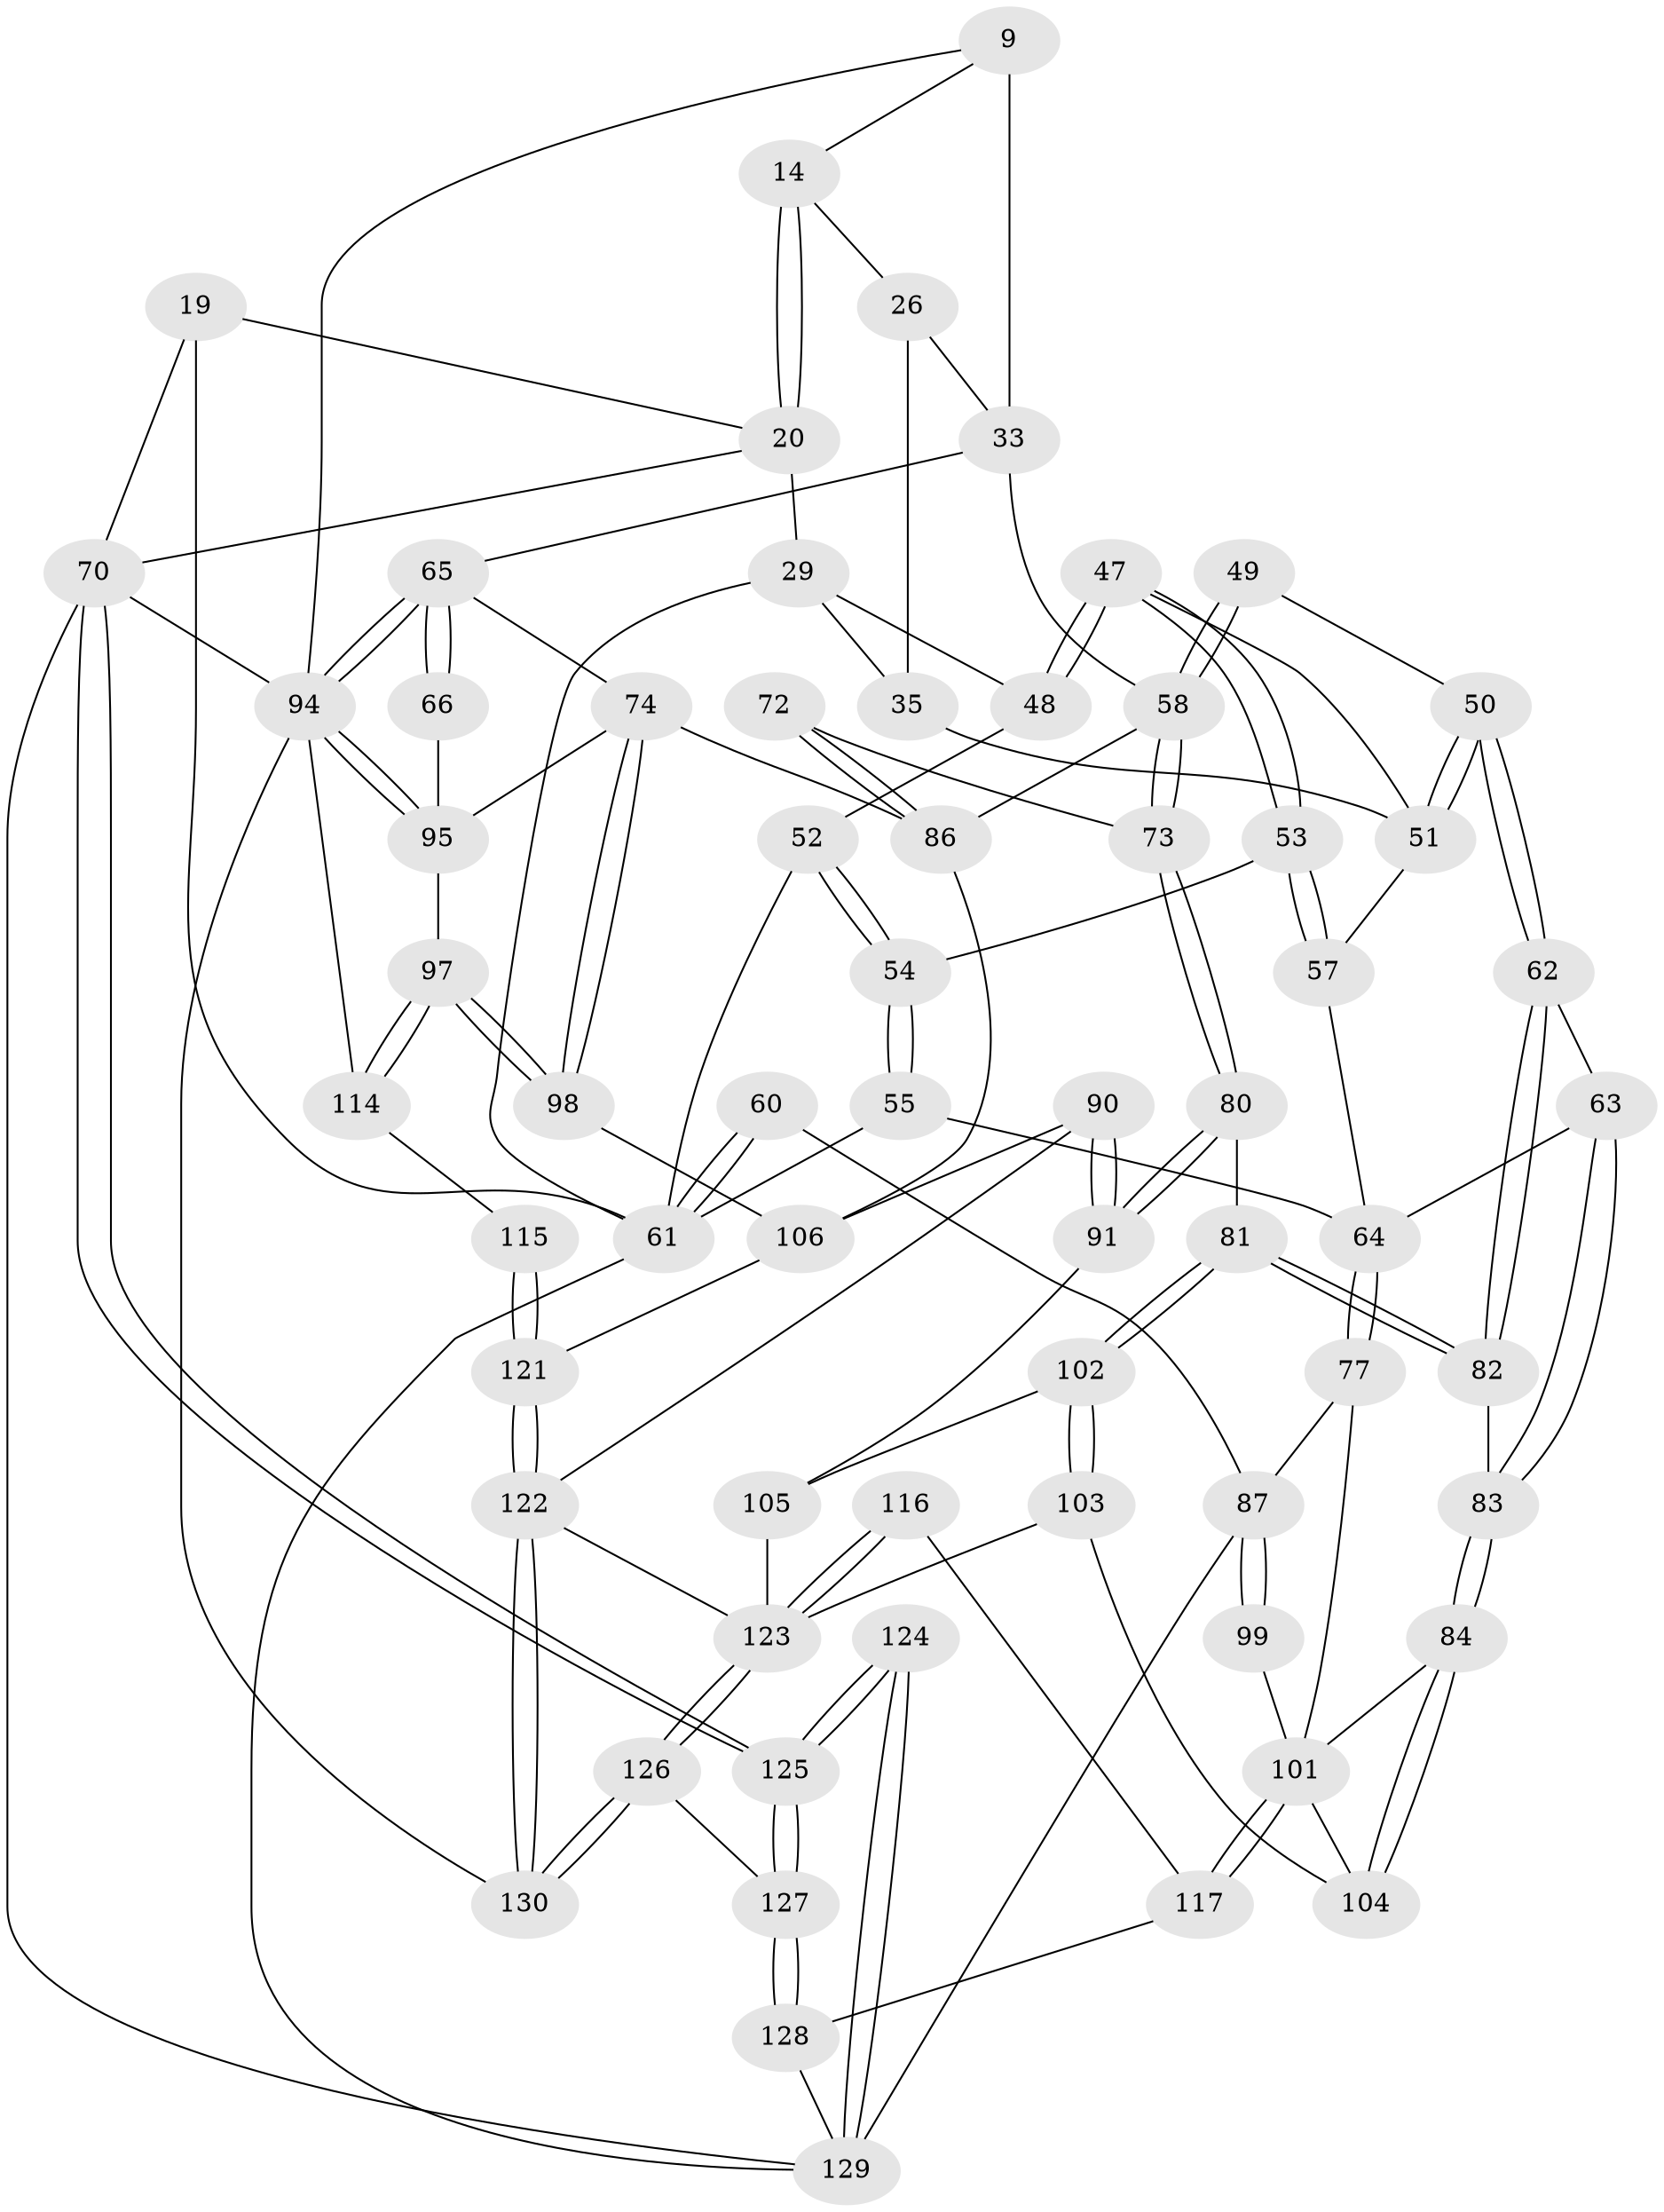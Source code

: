 // original degree distribution, {3: 0.015384615384615385, 4: 0.17692307692307693, 5: 0.6461538461538462, 6: 0.16153846153846155}
// Generated by graph-tools (version 1.1) at 2025/05/03/04/25 22:05:59]
// undirected, 65 vertices, 149 edges
graph export_dot {
graph [start="1"]
  node [color=gray90,style=filled];
  9 [pos="+0.42958290234569074+0.08492147823051023",super="+8+3"];
  14 [pos="+0.24936374094470182+0.07096854553587592",super="+13"];
  19 [pos="+0+0.12994304409664015",super="+18"];
  20 [pos="+0.17913338328403253+0.139727491526507",super="+17+15"];
  26 [pos="+0.45153119489997745+0.2487982145826714",super="+21"];
  29 [pos="+0.16144878216873013+0.32631457461157404",super="+28+27"];
  33 [pos="+0.7722834119723332+0.1488880882737018",super="+30+11+25"];
  35 [pos="+0.3208848653463848+0.29387375282702094",super="+34+22"];
  47 [pos="+0.3662732503886187+0.3742643477685289"];
  48 [pos="+0.3573181769565756+0.3735714940664196"];
  49 [pos="+0.4584684004975095+0.49578710678011856"];
  50 [pos="+0.4435164043251066+0.4975124387570631"];
  51 [pos="+0.4181819806740288+0.4709704961330241",super="+46"];
  52 [pos="+0.2824804539267816+0.3791548762162076"];
  53 [pos="+0.2841334875000782+0.44253600734570464"];
  54 [pos="+0.24975682048335435+0.45172385954059796"];
  55 [pos="+0.20017274858144737+0.4731270791865754"];
  57 [pos="+0.33497585882641195+0.4870810408864961"];
  58 [pos="+0.5611507217888541+0.5134877836178003",super="+43+31+32"];
  60 [pos="+0.09653743720197473+0.45779766481944817"];
  61 [pos="+0+0.5035123673391714",super="+44+56"];
  62 [pos="+0.4325054785228144+0.5226411037863051"];
  63 [pos="+0.31601998411046045+0.5645220874887378"];
  64 [pos="+0.2775229392372501+0.5482223657842504",super="+59"];
  65 [pos="+1+0.5129875778576527",super="+45+40"];
  66 [pos="+0.9460289939635315+0.49390773217223155"];
  70 [pos="+0+1",super="+5"];
  72 [pos="+0.643322002544801+0.6223259196950225"];
  73 [pos="+0.5669016857677143+0.5748200744416034"];
  74 [pos="+0.8088767896751419+0.6250708574883749",super="+68"];
  77 [pos="+0.24516066976073866+0.6210789543280791"];
  80 [pos="+0.544288461756595+0.6347237639682757"];
  81 [pos="+0.4367995152172727+0.6451173939836896"];
  82 [pos="+0.42449524415798173+0.6269106395808347"];
  83 [pos="+0.3437165454261267+0.6359703325061289"];
  84 [pos="+0.31697479782157423+0.6595838036756817"];
  86 [pos="+0.6496710009681559+0.6343300313548622",super="+76+71"];
  87 [pos="+0.0824180403980476+0.7483232583444904",super="+79+78"];
  90 [pos="+0.6662910155829529+0.7143639566919607"];
  91 [pos="+0.5758863836484907+0.7010546934238254"];
  94 [pos="+1+0.6978823689431833",super="+93+92"];
  95 [pos="+1+0.7161856193068794",super="+67"];
  97 [pos="+0.9840870664887721+0.7508651829144316"];
  98 [pos="+0.8866971057805797+0.7457470527583843"];
  99 [pos="+0.18364622856790072+0.7298804955365065"];
  101 [pos="+0.2505614161806044+0.7588278358192245",super="+100+85"];
  102 [pos="+0.43707798487885463+0.6776973793675634"];
  103 [pos="+0.41072220956356637+0.747430872281199"];
  104 [pos="+0.3675110440628694+0.7286810175771804"];
  105 [pos="+0.5449238511071706+0.7279825515294884"];
  106 [pos="+0.8234658858694778+0.7585721054189489",super="+96+89"];
  114 [pos="+0.8730276186188591+0.9143625605877498"];
  115 [pos="+0.8729908758237646+0.9143770471783058"];
  116 [pos="+0.32043871726272294+0.852582929897189"];
  117 [pos="+0.29361761205259435+0.8529037631434913"];
  121 [pos="+0.7999235382793473+1",super="+113+112"];
  122 [pos="+0.7506404164718403+1",super="+110+109"];
  123 [pos="+0.4600667096501364+0.9916944275308162",super="+111+107+108"];
  124 [pos="+0.06541348903340911+1"];
  125 [pos="+0.04234381875637859+1"];
  126 [pos="+0.43601483176129346+1"];
  127 [pos="+0.383178458876639+1"];
  128 [pos="+0.27137017091460397+0.9241661320399641",super="+118"];
  129 [pos="+0.13459332061860801+1",super="+119+120"];
  130 [pos="+0.7338183193426822+1"];
  9 -- 14;
  9 -- 33 [weight=4];
  9 -- 94;
  14 -- 20 [weight=3];
  14 -- 20;
  14 -- 26;
  19 -- 70;
  19 -- 61 [weight=2];
  19 -- 20;
  20 -- 29 [weight=2];
  20 -- 70;
  26 -- 35 [weight=2];
  26 -- 33;
  29 -- 61;
  29 -- 48;
  29 -- 35 [weight=2];
  33 -- 58 [weight=2];
  33 -- 65;
  35 -- 51;
  47 -- 48;
  47 -- 48;
  47 -- 53;
  47 -- 53;
  47 -- 51;
  48 -- 52;
  49 -- 50;
  49 -- 58 [weight=2];
  49 -- 58;
  50 -- 51;
  50 -- 51;
  50 -- 62;
  50 -- 62;
  51 -- 57;
  52 -- 54;
  52 -- 54;
  52 -- 61;
  53 -- 54;
  53 -- 57;
  53 -- 57;
  54 -- 55;
  54 -- 55;
  55 -- 61;
  55 -- 64;
  57 -- 64;
  58 -- 73;
  58 -- 73;
  58 -- 86;
  60 -- 61 [weight=2];
  60 -- 61;
  60 -- 87;
  61 -- 129;
  62 -- 63;
  62 -- 82;
  62 -- 82;
  63 -- 64;
  63 -- 83;
  63 -- 83;
  64 -- 77;
  64 -- 77;
  65 -- 66 [weight=2];
  65 -- 66;
  65 -- 94 [weight=2];
  65 -- 94;
  65 -- 74;
  66 -- 95;
  70 -- 125;
  70 -- 125;
  70 -- 129;
  70 -- 94 [weight=2];
  72 -- 73;
  72 -- 86 [weight=2];
  72 -- 86;
  73 -- 80;
  73 -- 80;
  74 -- 98;
  74 -- 98;
  74 -- 86 [weight=2];
  74 -- 95;
  77 -- 87;
  77 -- 101;
  80 -- 81;
  80 -- 91;
  80 -- 91;
  81 -- 82;
  81 -- 82;
  81 -- 102;
  81 -- 102;
  82 -- 83;
  83 -- 84;
  83 -- 84;
  84 -- 104;
  84 -- 104;
  84 -- 101;
  86 -- 106 [weight=2];
  87 -- 99 [weight=2];
  87 -- 99;
  87 -- 129;
  90 -- 91;
  90 -- 91;
  90 -- 106;
  90 -- 122;
  91 -- 105;
  94 -- 95;
  94 -- 95;
  94 -- 114;
  94 -- 130;
  95 -- 97;
  97 -- 98;
  97 -- 98;
  97 -- 114;
  97 -- 114;
  98 -- 106;
  99 -- 101;
  101 -- 117;
  101 -- 117;
  101 -- 104;
  102 -- 103;
  102 -- 103;
  102 -- 105;
  103 -- 104;
  103 -- 123;
  105 -- 123;
  106 -- 121;
  114 -- 115;
  115 -- 121 [weight=2];
  115 -- 121;
  116 -- 117;
  116 -- 123 [weight=2];
  116 -- 123;
  117 -- 128;
  121 -- 122 [weight=2];
  121 -- 122;
  122 -- 130;
  122 -- 130;
  122 -- 123;
  123 -- 126;
  123 -- 126;
  124 -- 125;
  124 -- 125;
  124 -- 129 [weight=2];
  124 -- 129;
  125 -- 127;
  125 -- 127;
  126 -- 127;
  126 -- 130;
  126 -- 130;
  127 -- 128;
  127 -- 128;
  128 -- 129 [weight=2];
}
